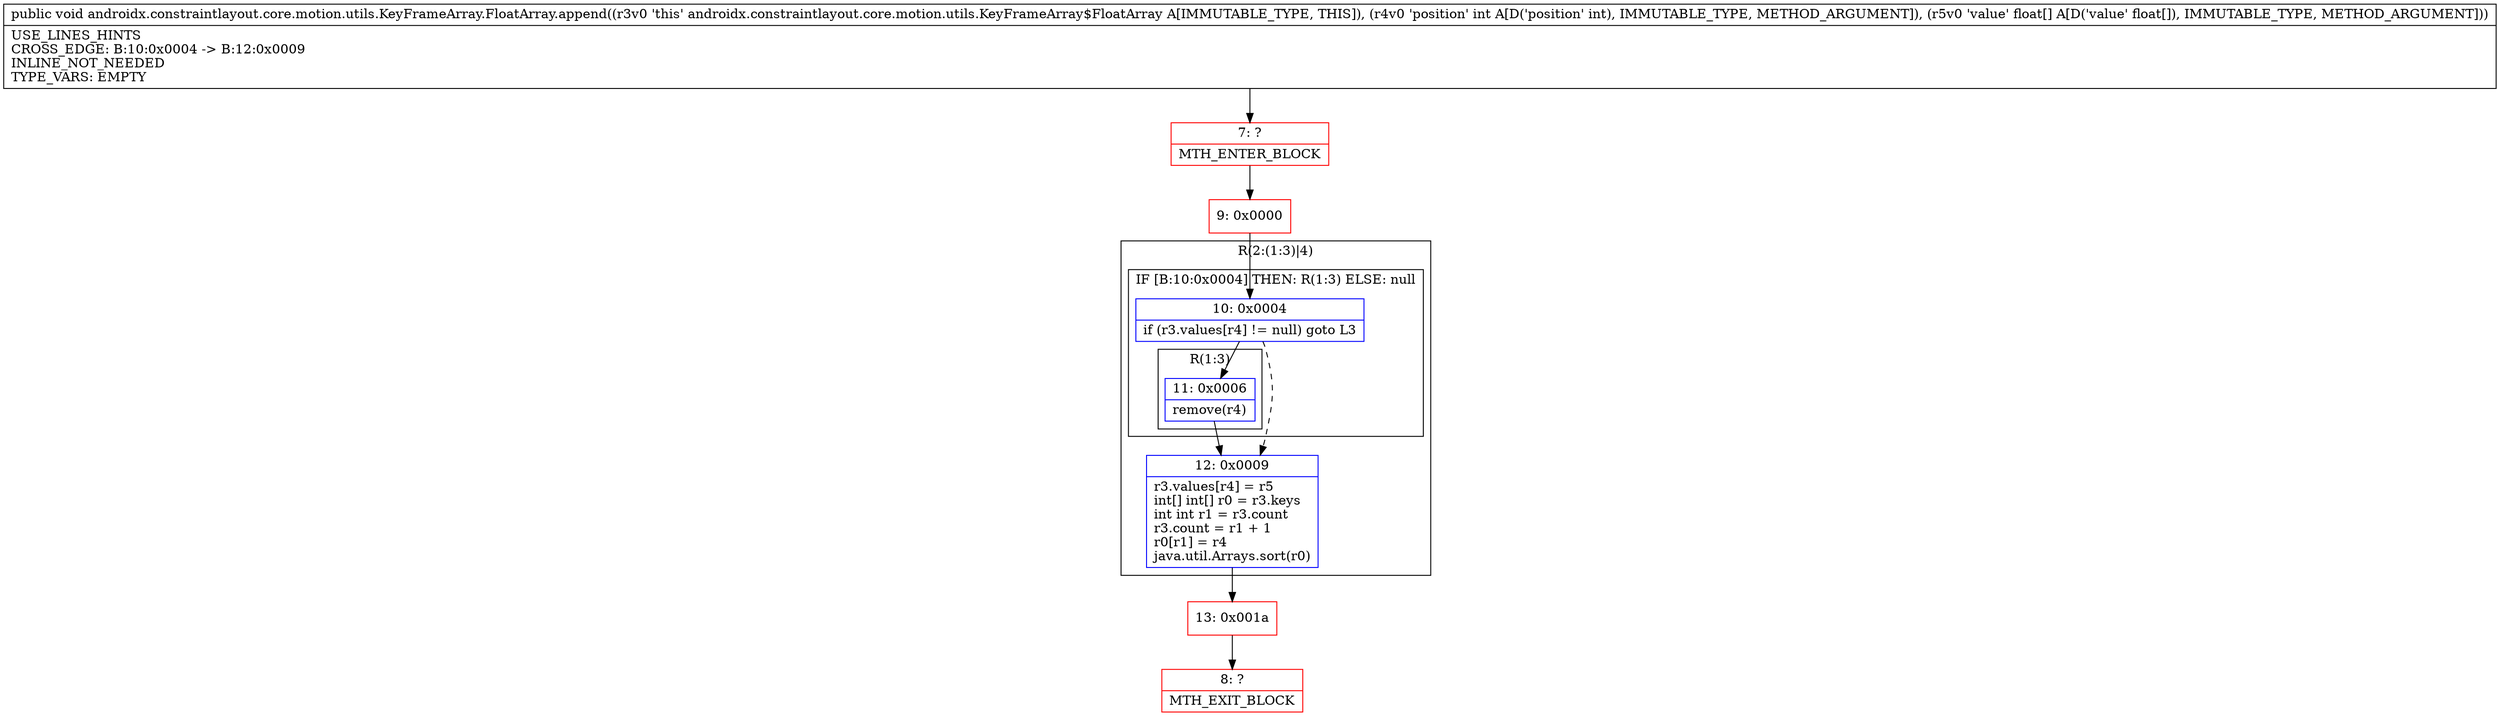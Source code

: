 digraph "CFG forandroidx.constraintlayout.core.motion.utils.KeyFrameArray.FloatArray.append(I[F)V" {
subgraph cluster_Region_1906221349 {
label = "R(2:(1:3)|4)";
node [shape=record,color=blue];
subgraph cluster_IfRegion_1916060859 {
label = "IF [B:10:0x0004] THEN: R(1:3) ELSE: null";
node [shape=record,color=blue];
Node_10 [shape=record,label="{10\:\ 0x0004|if (r3.values[r4] != null) goto L3\l}"];
subgraph cluster_Region_1830997906 {
label = "R(1:3)";
node [shape=record,color=blue];
Node_11 [shape=record,label="{11\:\ 0x0006|remove(r4)\l}"];
}
}
Node_12 [shape=record,label="{12\:\ 0x0009|r3.values[r4] = r5\lint[] int[] r0 = r3.keys\lint int r1 = r3.count\lr3.count = r1 + 1\lr0[r1] = r4\ljava.util.Arrays.sort(r0)\l}"];
}
Node_7 [shape=record,color=red,label="{7\:\ ?|MTH_ENTER_BLOCK\l}"];
Node_9 [shape=record,color=red,label="{9\:\ 0x0000}"];
Node_13 [shape=record,color=red,label="{13\:\ 0x001a}"];
Node_8 [shape=record,color=red,label="{8\:\ ?|MTH_EXIT_BLOCK\l}"];
MethodNode[shape=record,label="{public void androidx.constraintlayout.core.motion.utils.KeyFrameArray.FloatArray.append((r3v0 'this' androidx.constraintlayout.core.motion.utils.KeyFrameArray$FloatArray A[IMMUTABLE_TYPE, THIS]), (r4v0 'position' int A[D('position' int), IMMUTABLE_TYPE, METHOD_ARGUMENT]), (r5v0 'value' float[] A[D('value' float[]), IMMUTABLE_TYPE, METHOD_ARGUMENT]))  | USE_LINES_HINTS\lCROSS_EDGE: B:10:0x0004 \-\> B:12:0x0009\lINLINE_NOT_NEEDED\lTYPE_VARS: EMPTY\l}"];
MethodNode -> Node_7;Node_10 -> Node_11;
Node_10 -> Node_12[style=dashed];
Node_11 -> Node_12;
Node_12 -> Node_13;
Node_7 -> Node_9;
Node_9 -> Node_10;
Node_13 -> Node_8;
}

